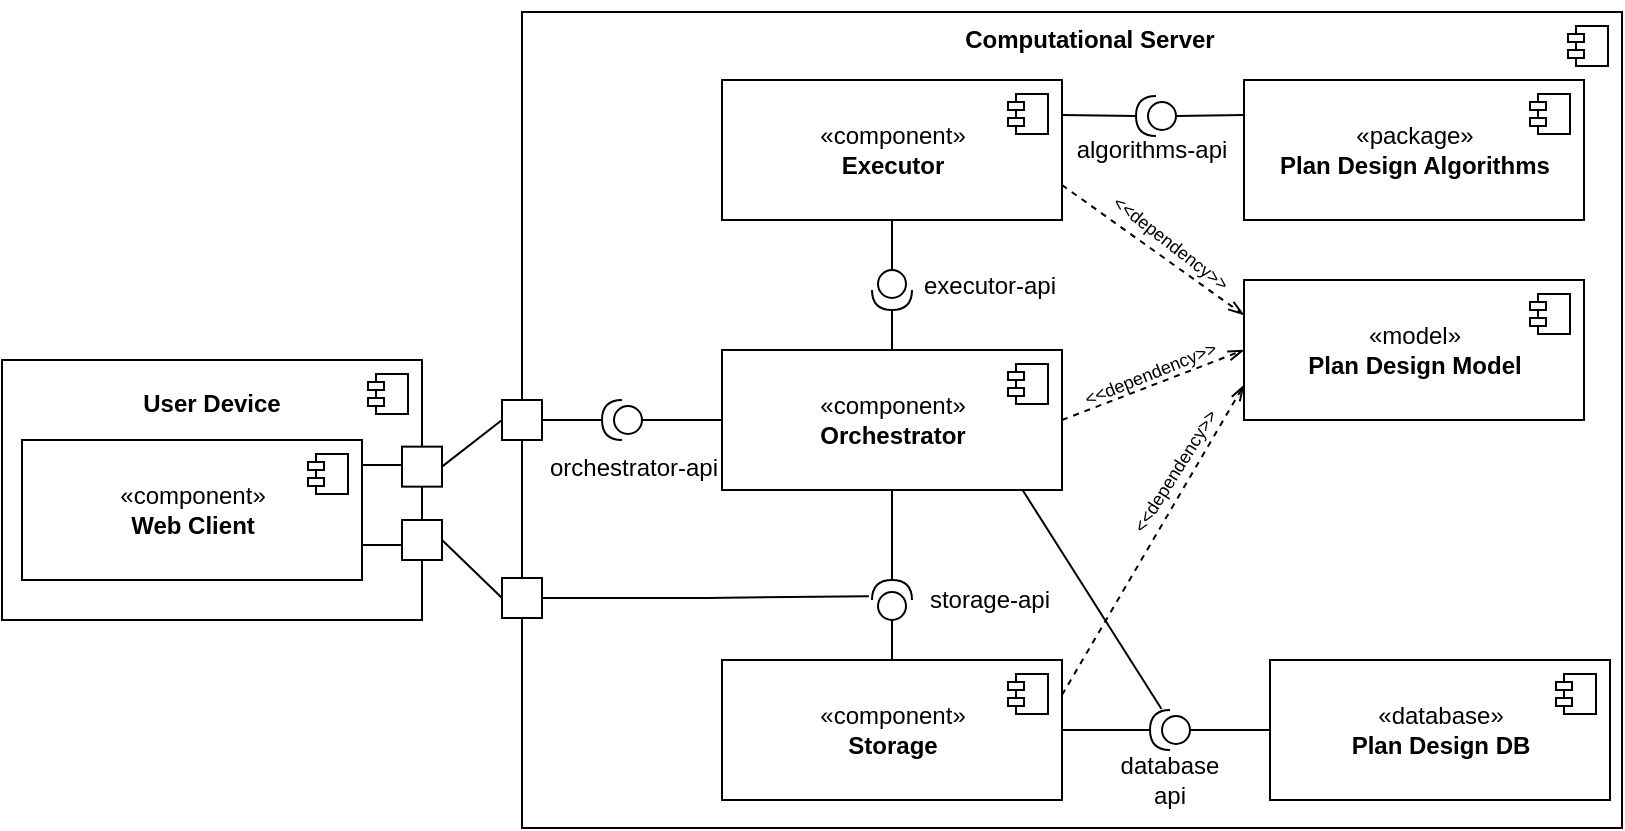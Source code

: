 <mxfile version="17.2.4" type="device"><diagram id="kl-m7DRvVnAP5jv2bsS0" name="Страница 1"><mxGraphModel dx="702" dy="511" grid="1" gridSize="10" guides="1" tooltips="1" connect="1" arrows="1" fold="1" page="1" pageScale="1" pageWidth="827" pageHeight="1169" math="0" shadow="0"><root><mxCell id="0"/><mxCell id="1" parent="0"/><mxCell id="cWLV5T_0oU8MoCjK0cRC-6" value="" style="html=1;dropTarget=0;" parent="1" vertex="1"><mxGeometry x="260" y="18" width="550" height="408" as="geometry"/></mxCell><mxCell id="cWLV5T_0oU8MoCjK0cRC-7" value="" style="shape=module;jettyWidth=8;jettyHeight=4;" parent="cWLV5T_0oU8MoCjK0cRC-6" vertex="1"><mxGeometry x="1" width="20" height="20" relative="1" as="geometry"><mxPoint x="-27" y="7" as="offset"/></mxGeometry></mxCell><mxCell id="cWLV5T_0oU8MoCjK0cRC-10" value="" style="group" parent="1" vertex="1" connectable="0"><mxGeometry y="192" width="220" height="130" as="geometry"/></mxCell><mxCell id="cWLV5T_0oU8MoCjK0cRC-4" value="" style="html=1;dropTarget=0;" parent="cWLV5T_0oU8MoCjK0cRC-10" vertex="1"><mxGeometry width="210" height="130" as="geometry"/></mxCell><mxCell id="cWLV5T_0oU8MoCjK0cRC-5" value="" style="shape=module;jettyWidth=8;jettyHeight=4;" parent="cWLV5T_0oU8MoCjK0cRC-4" vertex="1"><mxGeometry x="1" width="20" height="20" relative="1" as="geometry"><mxPoint x="-27" y="7" as="offset"/></mxGeometry></mxCell><mxCell id="cWLV5T_0oU8MoCjK0cRC-9" value="&lt;b&gt;User Device&lt;/b&gt;" style="text;html=1;strokeColor=none;fillColor=none;align=center;verticalAlign=middle;whiteSpace=wrap;rounded=0;" parent="cWLV5T_0oU8MoCjK0cRC-10" vertex="1"><mxGeometry x="35" width="140" height="43.333" as="geometry"/></mxCell><mxCell id="cWLV5T_0oU8MoCjK0cRC-21" style="edgeStyle=orthogonalEdgeStyle;rounded=0;orthogonalLoop=1;jettySize=auto;html=1;exitX=1;exitY=0.25;exitDx=0;exitDy=0;entryX=0;entryY=0.5;entryDx=0;entryDy=0;endArrow=none;endFill=0;" parent="cWLV5T_0oU8MoCjK0cRC-10" edge="1"><mxGeometry relative="1" as="geometry"><mxPoint x="180.0" y="52.5" as="sourcePoint"/><mxPoint x="200.0" y="48.33" as="targetPoint"/></mxGeometry></mxCell><mxCell id="cWLV5T_0oU8MoCjK0cRC-22" style="edgeStyle=orthogonalEdgeStyle;rounded=0;orthogonalLoop=1;jettySize=auto;html=1;exitX=1;exitY=0.75;exitDx=0;exitDy=0;entryX=0;entryY=0.5;entryDx=0;entryDy=0;endArrow=none;endFill=0;" parent="cWLV5T_0oU8MoCjK0cRC-10" source="913vFRCn7aOsAa7aIZj4-9" target="cWLV5T_0oU8MoCjK0cRC-20" edge="1"><mxGeometry relative="1" as="geometry"/></mxCell><mxCell id="913vFRCn7aOsAa7aIZj4-9" value="«component»&lt;br&gt;&lt;b&gt;Web Client&lt;/b&gt;" style="html=1;dropTarget=0;" parent="cWLV5T_0oU8MoCjK0cRC-10" vertex="1"><mxGeometry x="10" y="40" width="170" height="70" as="geometry"/></mxCell><mxCell id="913vFRCn7aOsAa7aIZj4-10" value="" style="shape=module;jettyWidth=8;jettyHeight=4;" parent="913vFRCn7aOsAa7aIZj4-9" vertex="1"><mxGeometry x="1" width="20" height="20" relative="1" as="geometry"><mxPoint x="-27" y="7" as="offset"/></mxGeometry></mxCell><mxCell id="cWLV5T_0oU8MoCjK0cRC-19" value="" style="whiteSpace=wrap;html=1;aspect=fixed;" parent="cWLV5T_0oU8MoCjK0cRC-10" vertex="1"><mxGeometry x="200" y="43.33" width="20" height="20" as="geometry"/></mxCell><mxCell id="cWLV5T_0oU8MoCjK0cRC-20" value="" style="whiteSpace=wrap;html=1;aspect=fixed;" parent="cWLV5T_0oU8MoCjK0cRC-10" vertex="1"><mxGeometry x="200" y="80" width="20" height="20" as="geometry"/></mxCell><mxCell id="913vFRCn7aOsAa7aIZj4-25" style="edgeStyle=orthogonalEdgeStyle;rounded=0;orthogonalLoop=1;jettySize=auto;html=1;exitX=0.5;exitY=1;exitDx=0;exitDy=0;entryX=0;entryY=0.5;entryDx=0;entryDy=0;endArrow=none;endFill=0;entryPerimeter=0;" parent="1" source="913vFRCn7aOsAa7aIZj4-3" target="913vFRCn7aOsAa7aIZj4-21" edge="1"><mxGeometry relative="1" as="geometry"/></mxCell><mxCell id="913vFRCn7aOsAa7aIZj4-39" style="rounded=0;orthogonalLoop=1;jettySize=auto;html=1;exitX=1;exitY=0.75;exitDx=0;exitDy=0;entryX=0;entryY=0.25;entryDx=0;entryDy=0;endArrow=openThin;endFill=0;dashed=1;" parent="1" source="913vFRCn7aOsAa7aIZj4-3" target="913vFRCn7aOsAa7aIZj4-15" edge="1"><mxGeometry relative="1" as="geometry"/></mxCell><mxCell id="913vFRCn7aOsAa7aIZj4-3" value="«component»&lt;br&gt;&lt;b&gt;Executor&lt;/b&gt;" style="html=1;dropTarget=0;" parent="1" vertex="1"><mxGeometry x="360" y="52" width="170" height="70" as="geometry"/></mxCell><mxCell id="913vFRCn7aOsAa7aIZj4-4" value="" style="shape=module;jettyWidth=8;jettyHeight=4;" parent="913vFRCn7aOsAa7aIZj4-3" vertex="1"><mxGeometry x="1" width="20" height="20" relative="1" as="geometry"><mxPoint x="-27" y="7" as="offset"/></mxGeometry></mxCell><mxCell id="913vFRCn7aOsAa7aIZj4-37" style="rounded=0;orthogonalLoop=1;jettySize=auto;html=1;exitX=1;exitY=0.5;exitDx=0;exitDy=0;entryX=0;entryY=0.5;entryDx=0;entryDy=0;endArrow=openThin;endFill=0;dashed=1;" parent="1" source="913vFRCn7aOsAa7aIZj4-5" target="913vFRCn7aOsAa7aIZj4-15" edge="1"><mxGeometry relative="1" as="geometry"/></mxCell><mxCell id="913vFRCn7aOsAa7aIZj4-5" value="«component»&lt;br&gt;&lt;b&gt;Orchestrator&lt;/b&gt;" style="html=1;dropTarget=0;" parent="1" vertex="1"><mxGeometry x="360" y="187" width="170" height="70" as="geometry"/></mxCell><mxCell id="913vFRCn7aOsAa7aIZj4-6" value="" style="shape=module;jettyWidth=8;jettyHeight=4;" parent="913vFRCn7aOsAa7aIZj4-5" vertex="1"><mxGeometry x="1" width="20" height="20" relative="1" as="geometry"><mxPoint x="-27" y="7" as="offset"/></mxGeometry></mxCell><mxCell id="913vFRCn7aOsAa7aIZj4-24" style="edgeStyle=orthogonalEdgeStyle;rounded=0;orthogonalLoop=1;jettySize=auto;html=1;exitX=1;exitY=0.5;exitDx=0;exitDy=0;exitPerimeter=0;endArrow=none;endFill=0;" parent="1" source="913vFRCn7aOsAa7aIZj4-21" target="913vFRCn7aOsAa7aIZj4-5" edge="1"><mxGeometry relative="1" as="geometry"/></mxCell><mxCell id="913vFRCn7aOsAa7aIZj4-21" value="" style="shape=providedRequiredInterface;html=1;verticalLabelPosition=bottom;sketch=0;rotation=90;" parent="1" vertex="1"><mxGeometry x="435" y="147" width="20" height="20" as="geometry"/></mxCell><mxCell id="913vFRCn7aOsAa7aIZj4-28" style="edgeStyle=orthogonalEdgeStyle;rounded=0;orthogonalLoop=1;jettySize=auto;html=1;exitX=1;exitY=0.5;exitDx=0;exitDy=0;exitPerimeter=0;entryX=0.5;entryY=1;entryDx=0;entryDy=0;endArrow=none;endFill=0;" parent="1" source="913vFRCn7aOsAa7aIZj4-26" target="913vFRCn7aOsAa7aIZj4-5" edge="1"><mxGeometry relative="1" as="geometry"/></mxCell><mxCell id="913vFRCn7aOsAa7aIZj4-46" value="" style="edgeStyle=orthogonalEdgeStyle;rounded=0;orthogonalLoop=1;jettySize=auto;html=1;endArrow=none;endFill=0;exitX=1;exitY=0.5;exitDx=0;exitDy=0;exitPerimeter=0;" parent="1" source="913vFRCn7aOsAa7aIZj4-26" target="913vFRCn7aOsAa7aIZj4-5" edge="1"><mxGeometry relative="1" as="geometry"/></mxCell><mxCell id="cWLV5T_0oU8MoCjK0cRC-27" style="edgeStyle=none;rounded=0;orthogonalLoop=1;jettySize=auto;html=1;exitX=0;exitY=0.5;exitDx=0;exitDy=0;exitPerimeter=0;entryX=0;entryY=0.5;entryDx=0;entryDy=0;endArrow=none;endFill=0;" parent="1" source="913vFRCn7aOsAa7aIZj4-33" target="913vFRCn7aOsAa7aIZj4-5" edge="1"><mxGeometry relative="1" as="geometry"><mxPoint x="320" y="222" as="targetPoint"/></mxGeometry></mxCell><mxCell id="2" value="«package»&lt;br&gt;&lt;b&gt;Plan Design Algorithms&lt;/b&gt;" style="html=1;dropTarget=0;" parent="1" vertex="1"><mxGeometry x="621" y="52" width="170" height="70" as="geometry"/></mxCell><mxCell id="3" value="" style="shape=module;jettyWidth=8;jettyHeight=4;" parent="2" vertex="1"><mxGeometry x="1" width="20" height="20" relative="1" as="geometry"><mxPoint x="-27" y="7" as="offset"/></mxGeometry></mxCell><mxCell id="cWLV5T_0oU8MoCjK0cRC-24" style="rounded=0;orthogonalLoop=1;jettySize=auto;html=1;exitX=1;exitY=0.5;exitDx=0;exitDy=0;entryX=0;entryY=0.5;entryDx=0;entryDy=0;endArrow=none;endFill=0;" parent="1" source="cWLV5T_0oU8MoCjK0cRC-20" target="cWLV5T_0oU8MoCjK0cRC-13" edge="1"><mxGeometry relative="1" as="geometry"><mxPoint x="182" y="311" as="targetPoint"/></mxGeometry></mxCell><mxCell id="A-KaINSNklLCKqUchE3m-22" value="" style="whiteSpace=wrap;html=1;aspect=fixed;" vertex="1" parent="1"><mxGeometry x="250" y="212" width="20" height="20" as="geometry"/></mxCell><mxCell id="913vFRCn7aOsAa7aIZj4-34" value="orchestrator-api" style="text;html=1;strokeColor=none;fillColor=none;align=center;verticalAlign=middle;whiteSpace=wrap;rounded=0;" parent="1" vertex="1"><mxGeometry x="266" y="231" width="100" height="30" as="geometry"/></mxCell><mxCell id="A-KaINSNklLCKqUchE3m-23" style="edgeStyle=none;rounded=0;orthogonalLoop=1;jettySize=auto;html=1;exitX=1;exitY=0.5;exitDx=0;exitDy=0;exitPerimeter=0;entryX=1;entryY=0.5;entryDx=0;entryDy=0;endArrow=none;endFill=0;" edge="1" parent="1" source="913vFRCn7aOsAa7aIZj4-33" target="A-KaINSNklLCKqUchE3m-22"><mxGeometry relative="1" as="geometry"/></mxCell><mxCell id="A-KaINSNklLCKqUchE3m-24" style="edgeStyle=none;rounded=0;orthogonalLoop=1;jettySize=auto;html=1;exitX=1;exitY=0.5;exitDx=0;exitDy=0;entryX=0;entryY=0.5;entryDx=0;entryDy=0;endArrow=none;endFill=0;" edge="1" parent="1" source="cWLV5T_0oU8MoCjK0cRC-19" target="A-KaINSNklLCKqUchE3m-22"><mxGeometry relative="1" as="geometry"/></mxCell><mxCell id="cWLV5T_0oU8MoCjK0cRC-13" value="" style="whiteSpace=wrap;html=1;aspect=fixed;" parent="1" vertex="1"><mxGeometry x="250" y="301" width="20" height="20" as="geometry"/></mxCell><mxCell id="cWLV5T_0oU8MoCjK0cRC-17" style="edgeStyle=orthogonalEdgeStyle;rounded=0;orthogonalLoop=1;jettySize=auto;html=1;exitX=1;exitY=0.5;exitDx=0;exitDy=0;entryX=0.596;entryY=-0.078;entryDx=0;entryDy=0;entryPerimeter=0;endArrow=none;endFill=0;" parent="1" source="cWLV5T_0oU8MoCjK0cRC-13" target="913vFRCn7aOsAa7aIZj4-26" edge="1"><mxGeometry relative="1" as="geometry"/></mxCell><mxCell id="cWLV5T_0oU8MoCjK0cRC-8" value="&lt;b&gt;Computational Server&lt;/b&gt;" style="text;html=1;strokeColor=none;fillColor=none;align=center;verticalAlign=middle;whiteSpace=wrap;rounded=0;" parent="1" vertex="1"><mxGeometry x="480" y="12" width="128" height="40" as="geometry"/></mxCell><mxCell id="913vFRCn7aOsAa7aIZj4-27" value="storage-api" style="text;html=1;strokeColor=none;fillColor=none;align=center;verticalAlign=middle;whiteSpace=wrap;rounded=0;" parent="1" vertex="1"><mxGeometry x="444" y="297" width="100" height="30" as="geometry"/></mxCell><mxCell id="913vFRCn7aOsAa7aIZj4-22" value="executor-api" style="text;html=1;strokeColor=none;fillColor=none;align=center;verticalAlign=middle;whiteSpace=wrap;rounded=0;" parent="1" vertex="1"><mxGeometry x="444" y="140" width="100" height="30" as="geometry"/></mxCell><mxCell id="A-KaINSNklLCKqUchE3m-28" style="edgeStyle=none;rounded=0;orthogonalLoop=1;jettySize=auto;html=1;exitX=0;exitY=0.5;exitDx=0;exitDy=0;entryX=0;entryY=0.5;entryDx=0;entryDy=0;entryPerimeter=0;endArrow=none;endFill=0;" edge="1" parent="1" source="913vFRCn7aOsAa7aIZj4-7" target="A-KaINSNklLCKqUchE3m-25"><mxGeometry relative="1" as="geometry"/></mxCell><mxCell id="913vFRCn7aOsAa7aIZj4-7" value="«database»&lt;br&gt;&lt;b&gt;Plan Design DB&lt;/b&gt;" style="html=1;dropTarget=0;" parent="1" vertex="1"><mxGeometry x="634" y="342" width="170" height="70" as="geometry"/></mxCell><mxCell id="913vFRCn7aOsAa7aIZj4-8" value="" style="shape=module;jettyWidth=8;jettyHeight=4;" parent="913vFRCn7aOsAa7aIZj4-7" vertex="1"><mxGeometry x="1" width="20" height="20" relative="1" as="geometry"><mxPoint x="-27" y="7" as="offset"/></mxGeometry></mxCell><mxCell id="913vFRCn7aOsAa7aIZj4-15" value="«model»&lt;br&gt;&lt;b&gt;Plan Design Model&lt;/b&gt;" style="html=1;dropTarget=0;" parent="1" vertex="1"><mxGeometry x="621" y="152" width="170" height="70" as="geometry"/></mxCell><mxCell id="913vFRCn7aOsAa7aIZj4-16" value="" style="shape=module;jettyWidth=8;jettyHeight=4;" parent="913vFRCn7aOsAa7aIZj4-15" vertex="1"><mxGeometry x="1" width="20" height="20" relative="1" as="geometry"><mxPoint x="-27" y="7" as="offset"/></mxGeometry></mxCell><mxCell id="913vFRCn7aOsAa7aIZj4-26" value="" style="shape=providedRequiredInterface;html=1;verticalLabelPosition=bottom;sketch=0;direction=north;" parent="1" vertex="1"><mxGeometry x="435" y="302" width="20" height="20" as="geometry"/></mxCell><mxCell id="cWLV5T_0oU8MoCjK0cRC-28" style="rounded=0;orthogonalLoop=1;jettySize=auto;html=1;exitX=1;exitY=0.25;exitDx=0;exitDy=0;entryX=0;entryY=0.75;entryDx=0;entryDy=0;endArrow=openThin;endFill=0;dashed=1;" parent="1" source="913vFRCn7aOsAa7aIZj4-1" target="913vFRCn7aOsAa7aIZj4-15" edge="1"><mxGeometry relative="1" as="geometry"/></mxCell><mxCell id="A-KaINSNklLCKqUchE3m-37" style="edgeStyle=none;rounded=0;orthogonalLoop=1;jettySize=auto;html=1;exitX=1;exitY=0.5;exitDx=0;exitDy=0;entryX=1;entryY=0.5;entryDx=0;entryDy=0;entryPerimeter=0;endArrow=none;endFill=0;" edge="1" parent="1" source="913vFRCn7aOsAa7aIZj4-1" target="A-KaINSNklLCKqUchE3m-25"><mxGeometry relative="1" as="geometry"/></mxCell><mxCell id="913vFRCn7aOsAa7aIZj4-1" value="«component»&lt;br&gt;&lt;b&gt;Storage&lt;/b&gt;" style="html=1;dropTarget=0;" parent="1" vertex="1"><mxGeometry x="360" y="342" width="170" height="70" as="geometry"/></mxCell><mxCell id="913vFRCn7aOsAa7aIZj4-2" value="" style="shape=module;jettyWidth=8;jettyHeight=4;" parent="913vFRCn7aOsAa7aIZj4-1" vertex="1"><mxGeometry x="1" width="20" height="20" relative="1" as="geometry"><mxPoint x="-27" y="7" as="offset"/></mxGeometry></mxCell><mxCell id="913vFRCn7aOsAa7aIZj4-29" style="edgeStyle=orthogonalEdgeStyle;rounded=0;orthogonalLoop=1;jettySize=auto;html=1;endArrow=none;endFill=0;exitX=0;exitY=0.5;exitDx=0;exitDy=0;exitPerimeter=0;" parent="1" source="913vFRCn7aOsAa7aIZj4-26" target="913vFRCn7aOsAa7aIZj4-1" edge="1"><mxGeometry relative="1" as="geometry"/></mxCell><mxCell id="913vFRCn7aOsAa7aIZj4-33" value="" style="shape=providedRequiredInterface;html=1;verticalLabelPosition=bottom;sketch=0;direction=west;" parent="1" vertex="1"><mxGeometry x="300" y="212" width="20" height="20" as="geometry"/></mxCell><mxCell id="A-KaINSNklLCKqUchE3m-29" style="edgeStyle=none;rounded=0;orthogonalLoop=1;jettySize=auto;html=1;exitX=0.712;exitY=1.024;exitDx=0;exitDy=0;exitPerimeter=0;entryX=0.885;entryY=1.004;entryDx=0;entryDy=0;endArrow=none;endFill=0;entryPerimeter=0;" edge="1" parent="1" source="A-KaINSNklLCKqUchE3m-25" target="913vFRCn7aOsAa7aIZj4-5"><mxGeometry relative="1" as="geometry"/></mxCell><mxCell id="A-KaINSNklLCKqUchE3m-25" value="" style="shape=providedRequiredInterface;html=1;verticalLabelPosition=bottom;sketch=0;direction=west;" vertex="1" parent="1"><mxGeometry x="574" y="367" width="20" height="20" as="geometry"/></mxCell><mxCell id="A-KaINSNklLCKqUchE3m-31" value="database&lt;br&gt;api" style="text;html=1;strokeColor=none;fillColor=none;align=center;verticalAlign=middle;whiteSpace=wrap;rounded=0;" vertex="1" parent="1"><mxGeometry x="544" y="392" width="80" height="20" as="geometry"/></mxCell><mxCell id="A-KaINSNklLCKqUchE3m-34" style="edgeStyle=none;rounded=0;orthogonalLoop=1;jettySize=auto;html=1;exitX=0;exitY=0.5;exitDx=0;exitDy=0;exitPerimeter=0;entryX=0;entryY=0.25;entryDx=0;entryDy=0;endArrow=none;endFill=0;" edge="1" parent="1" source="A-KaINSNklLCKqUchE3m-33" target="2"><mxGeometry relative="1" as="geometry"/></mxCell><mxCell id="A-KaINSNklLCKqUchE3m-35" style="edgeStyle=none;rounded=0;orthogonalLoop=1;jettySize=auto;html=1;exitX=1;exitY=0.5;exitDx=0;exitDy=0;exitPerimeter=0;entryX=1;entryY=0.25;entryDx=0;entryDy=0;endArrow=none;endFill=0;" edge="1" parent="1" source="A-KaINSNklLCKqUchE3m-33" target="913vFRCn7aOsAa7aIZj4-3"><mxGeometry relative="1" as="geometry"/></mxCell><mxCell id="A-KaINSNklLCKqUchE3m-33" value="" style="shape=providedRequiredInterface;html=1;verticalLabelPosition=bottom;sketch=0;direction=west;" vertex="1" parent="1"><mxGeometry x="567" y="60" width="20" height="20" as="geometry"/></mxCell><mxCell id="A-KaINSNklLCKqUchE3m-36" value="algorithms-api" style="text;html=1;strokeColor=none;fillColor=none;align=center;verticalAlign=middle;whiteSpace=wrap;rounded=0;" vertex="1" parent="1"><mxGeometry x="525" y="72" width="100" height="30" as="geometry"/></mxCell><mxCell id="A-KaINSNklLCKqUchE3m-38" value="&lt;font style=&quot;font-size: 9px&quot;&gt;&amp;lt;&amp;lt;dependency&amp;gt;&amp;gt;&lt;/font&gt;" style="text;html=1;strokeColor=none;fillColor=none;align=center;verticalAlign=middle;whiteSpace=wrap;rounded=0;rotation=38;" vertex="1" parent="1"><mxGeometry x="555" y="118" width="60" height="30" as="geometry"/></mxCell><mxCell id="A-KaINSNklLCKqUchE3m-39" value="&lt;font style=&quot;font-size: 9px&quot;&gt;&amp;lt;&amp;lt;dependency&amp;gt;&amp;gt;&lt;/font&gt;" style="text;html=1;strokeColor=none;fillColor=none;align=center;verticalAlign=middle;whiteSpace=wrap;rounded=0;rotation=338;" vertex="1" parent="1"><mxGeometry x="544" y="183" width="60" height="30" as="geometry"/></mxCell><mxCell id="A-KaINSNklLCKqUchE3m-40" value="&lt;font style=&quot;font-size: 9px&quot;&gt;&amp;lt;&amp;lt;dependency&amp;gt;&amp;gt;&lt;/font&gt;" style="text;html=1;strokeColor=none;fillColor=none;align=center;verticalAlign=middle;whiteSpace=wrap;rounded=0;rotation=302;" vertex="1" parent="1"><mxGeometry x="556" y="232" width="60" height="30" as="geometry"/></mxCell></root></mxGraphModel></diagram></mxfile>